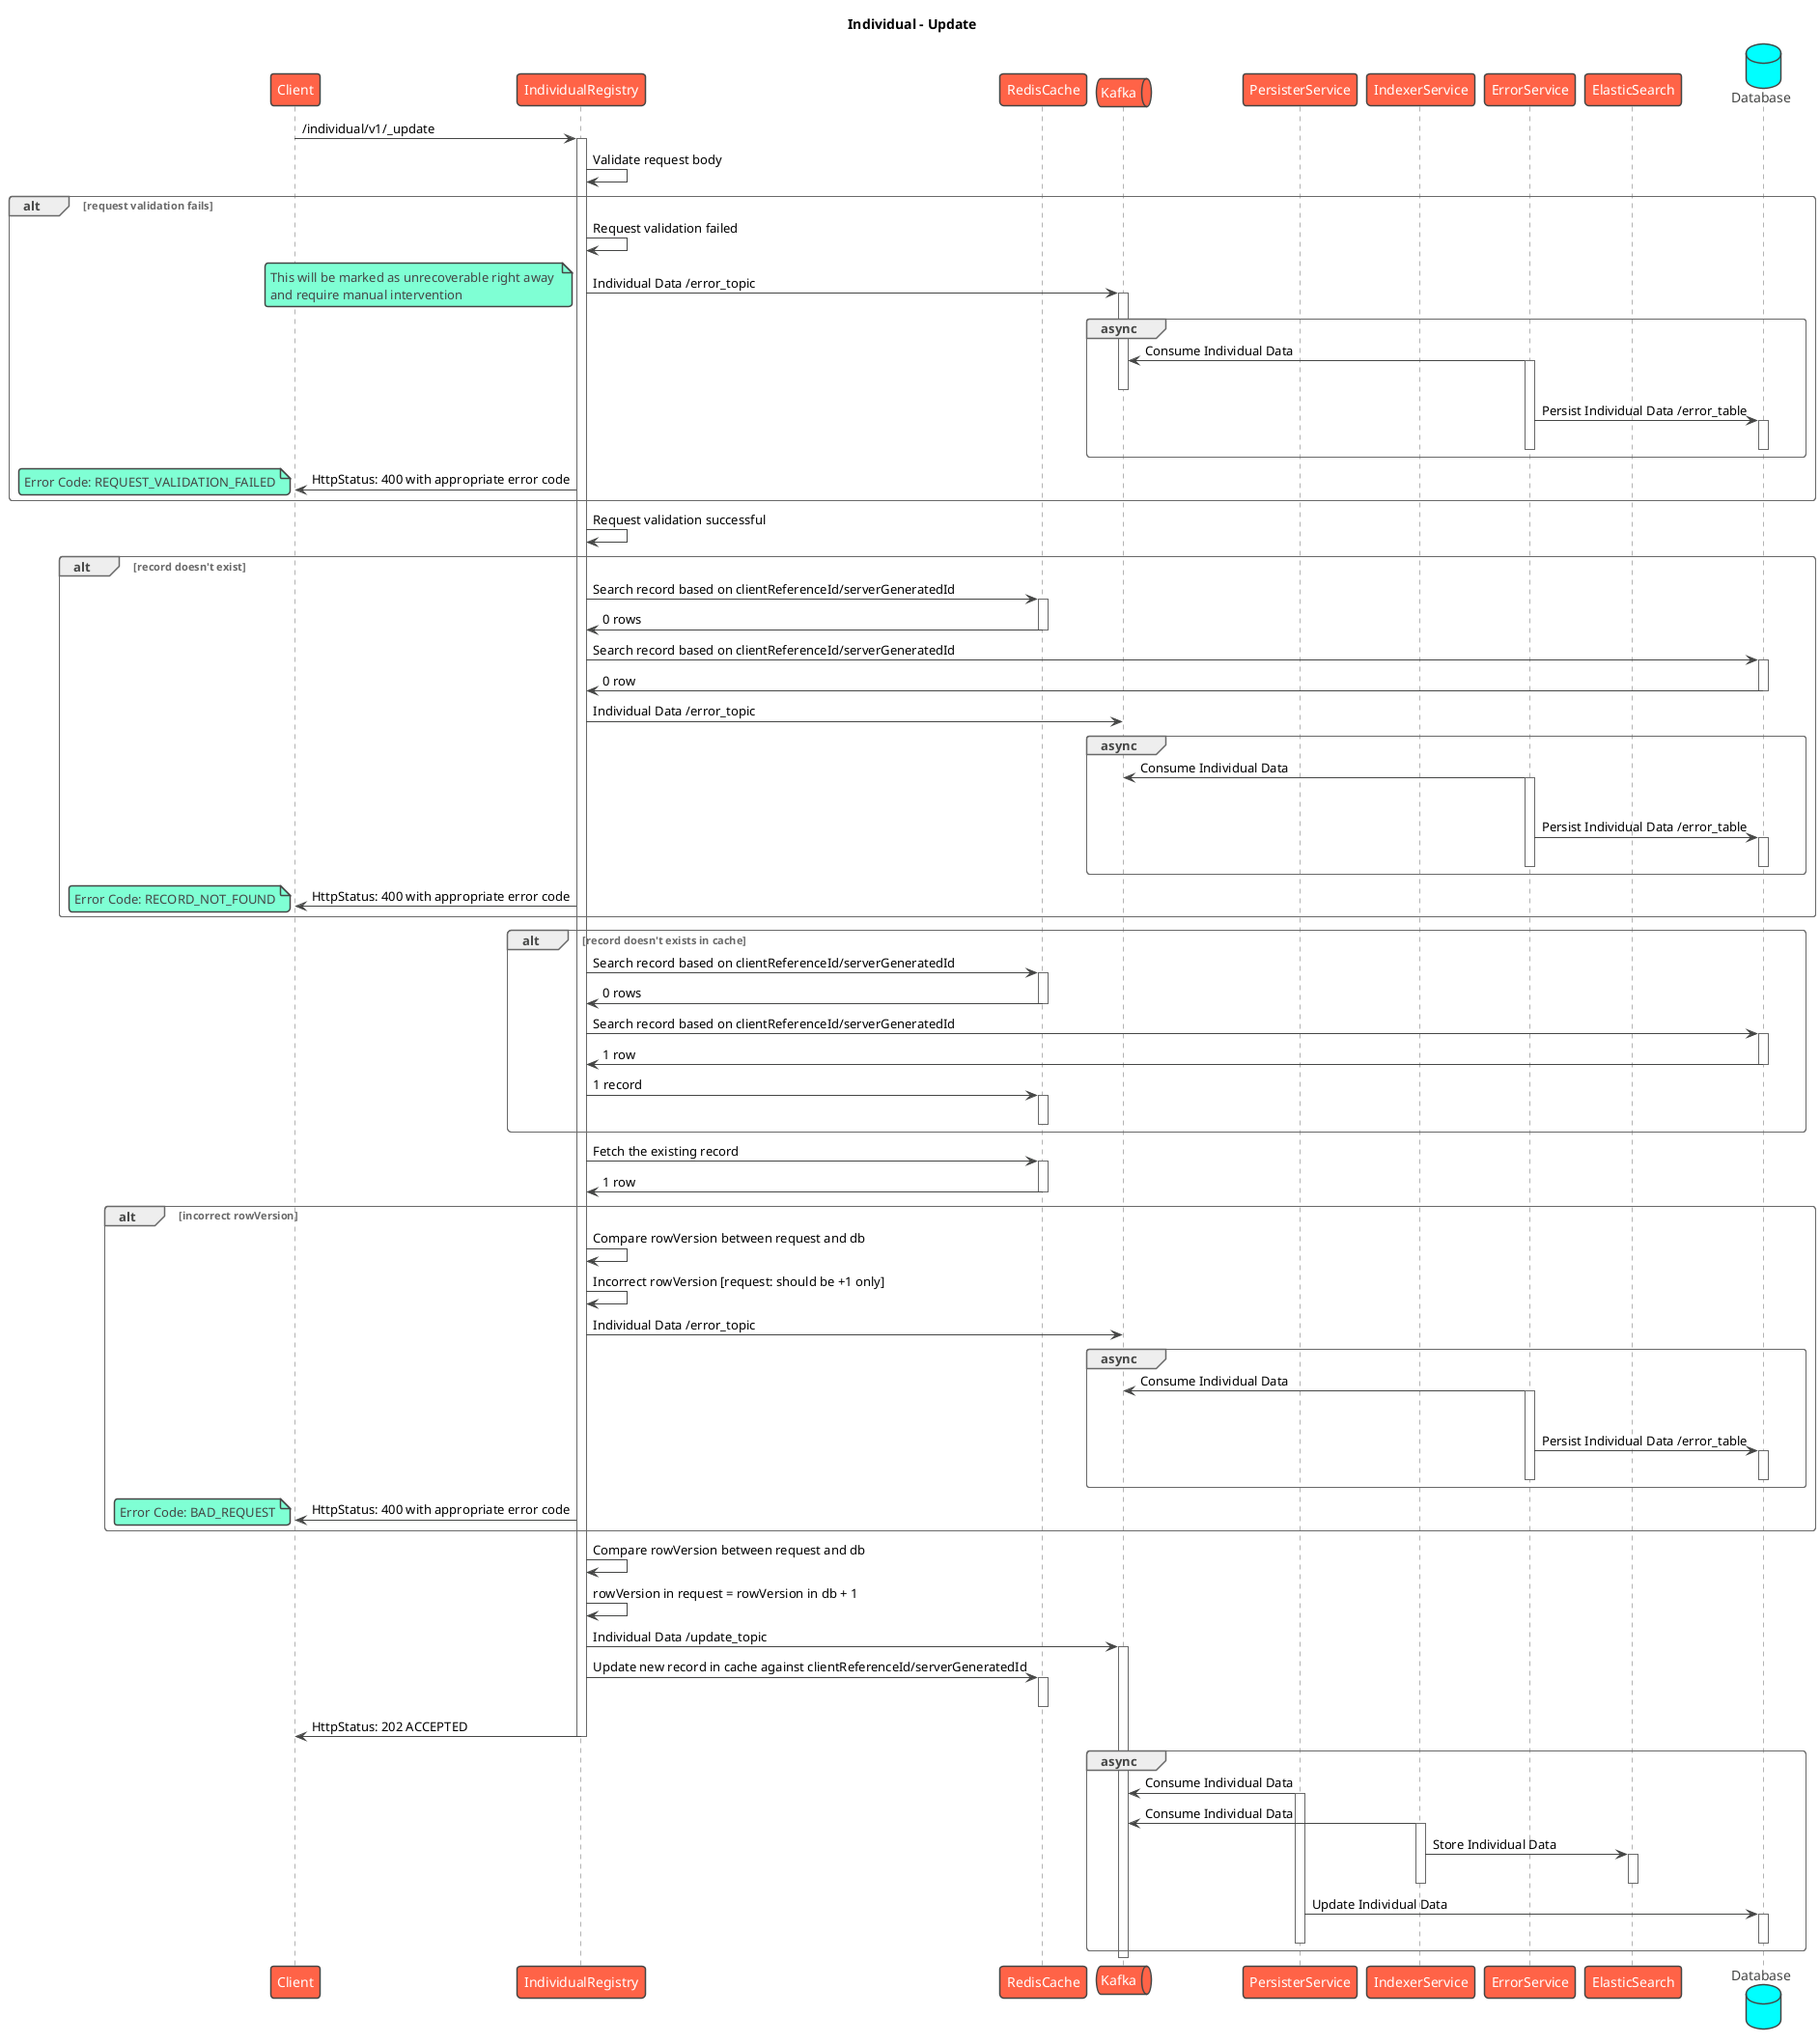 @startuml
title Individual - Update
!theme vibrant
participant Client as c
participant IndividualRegistry as s
participant RedisCache as rc
queue Kafka as k
participant PersisterService as prs
participant IndexerService as idx
participant ErrorService as es
participant ElasticSearch as el
database Database as db
c -> s : /individual/v1/_update
activate s
s -> s: Validate request body
alt request validation fails
    s -> s: Request validation failed
    s -> k: Individual Data /error_topic
    note left
        This will be marked as unrecoverable right away 
        and require manual intervention
    end note
    activate k
    group async
        es -> k: Consume Individual Data
        activate es
        deactivate k
        es -> db: Persist Individual Data /error_table
        activate db
        deactivate db
        deactivate es
    end
    s -> c: HttpStatus: 400 with appropriate error code
    note left
      Error Code: REQUEST_VALIDATION_FAILED
    end note
end
s -> s: Request validation successful
alt record doesn't exist
    s -> rc: Search record based on clientReferenceId/serverGeneratedId
    activate rc
    rc -> s: 0 rows
    deactivate rc
    s -> db: Search record based on clientReferenceId/serverGeneratedId
    activate db
    db -> s: 0 row
    deactivate db
    s -> k: Individual Data /error_topic
    group async
        es -> k: Consume Individual Data
        activate es
        deactivate k
        es -> db: Persist Individual Data /error_table
        activate db
        deactivate db
        deactivate es
    end
    s -> c: HttpStatus: 400 with appropriate error code
    note left
      Error Code: RECORD_NOT_FOUND
    end note
end
alt record doesn't exists in cache
    s -> rc: Search record based on clientReferenceId/serverGeneratedId
    activate rc
    rc -> s: 0 rows
    deactivate rc
    s -> db: Search record based on clientReferenceId/serverGeneratedId
    activate db
    db -> s: 1 row
    deactivate db
    s -> rc: 1 record
    activate rc
    deactivate rc
end
s -> rc: Fetch the existing record
activate rc
rc -> s: 1 row
deactivate rc
alt incorrect rowVersion
    s -> s: Compare rowVersion between request and db
    s -> s: Incorrect rowVersion [request: should be +1 only]
    s -> k: Individual Data /error_topic
    group async
        es -> k: Consume Individual Data
        activate es
        deactivate k
        es -> db: Persist Individual Data /error_table
        activate db
        deactivate db
        deactivate es
    end
    s -> c: HttpStatus: 400 with appropriate error code
    note left
      Error Code: BAD_REQUEST
    end note
end
s -> s: Compare rowVersion between request and db
s -> s: rowVersion in request = rowVersion in db + 1
s -> k: Individual Data /update_topic
activate k
s -> rc: Update new record in cache against clientReferenceId/serverGeneratedId
activate rc
deactivate rc
s -> c: HttpStatus: 202 ACCEPTED
deactivate s
group async
    prs -> k: Consume Individual Data
    activate prs
    idx -> k: Consume Individual Data
    activate idx
    idx -> el: Store Individual Data
    activate el
    deactivate el
    deactivate idx
    prs -> db: Update Individual Data
    activate db
    deactivate db
    deactivate prs
end
deactivate k
@enduml